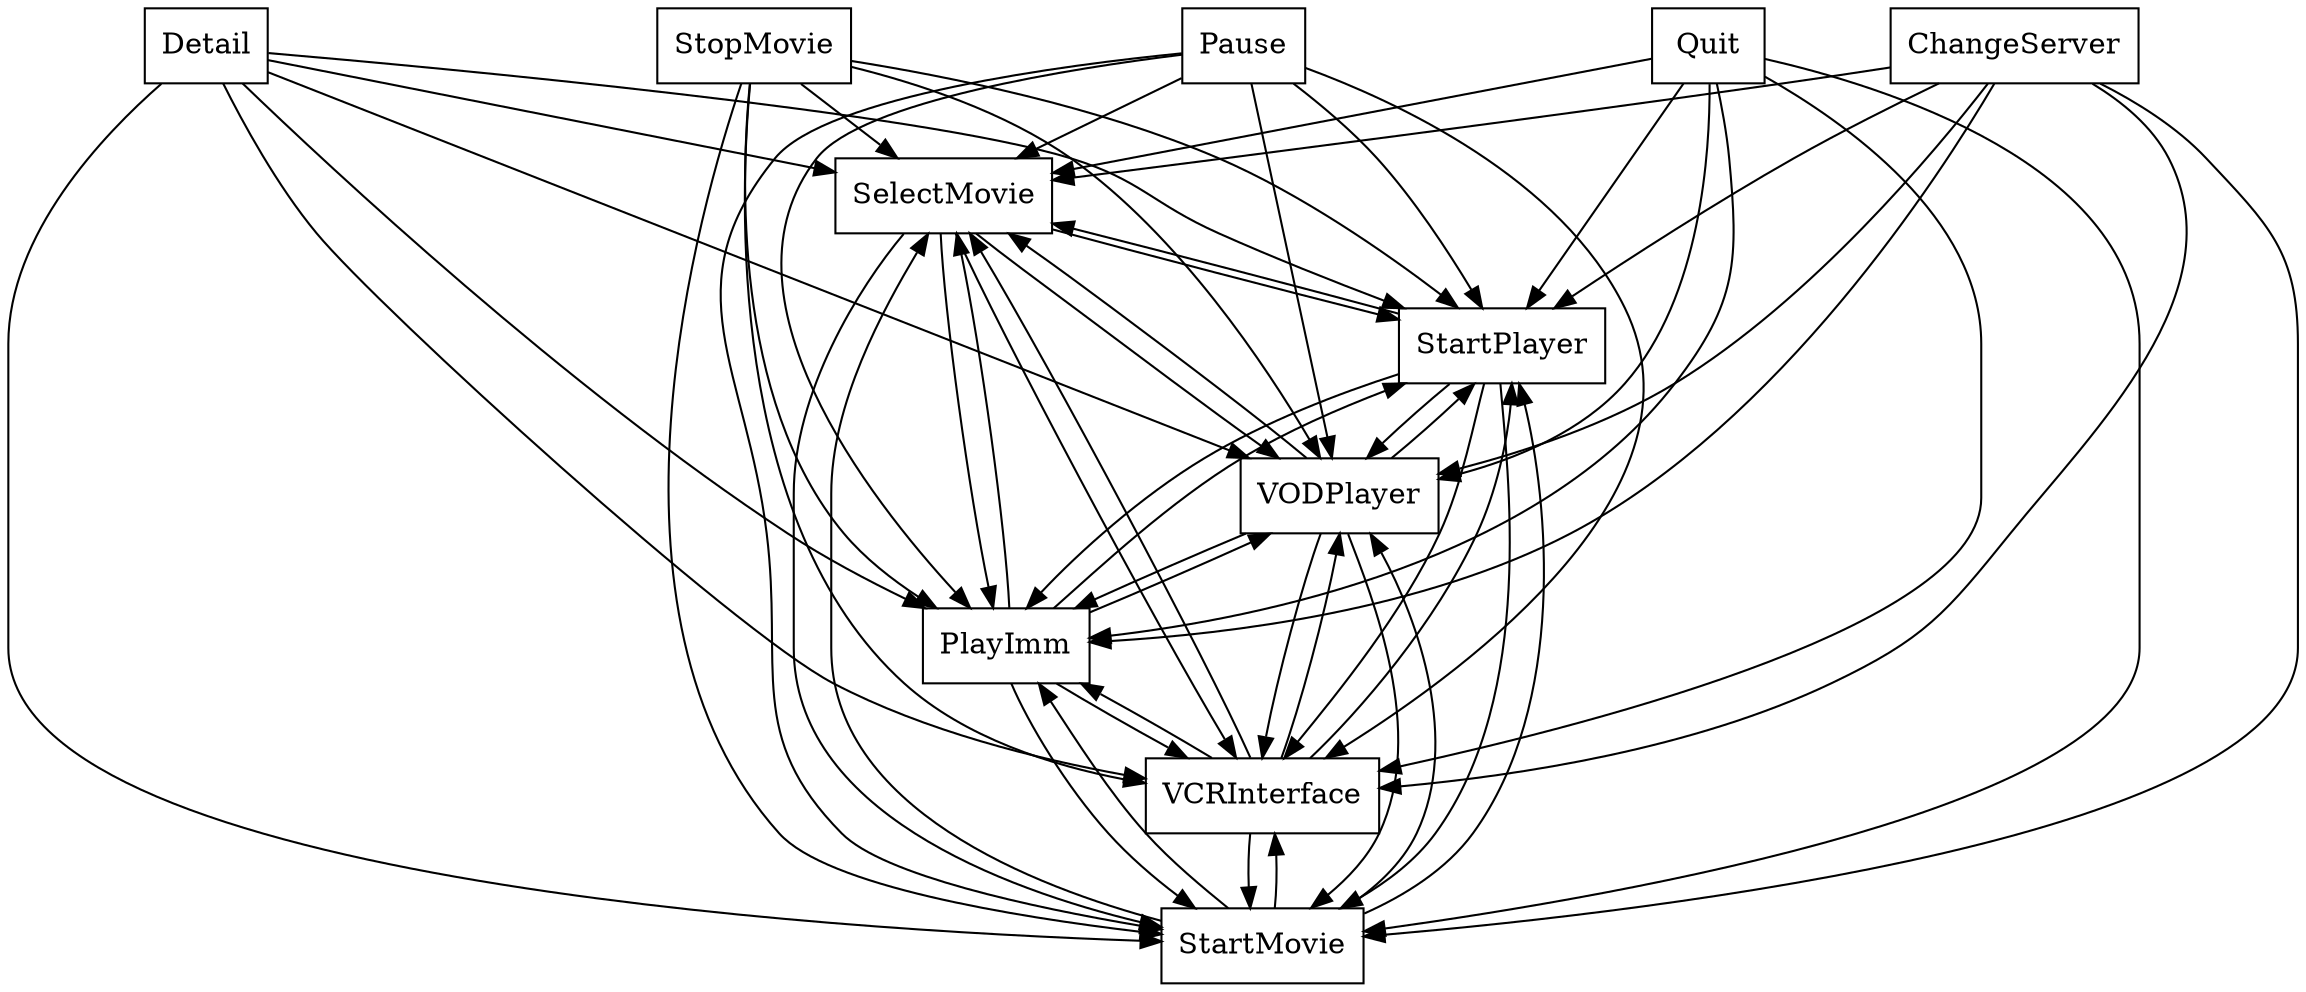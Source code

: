 digraph{
graph [rankdir=TB];
node [shape=box];
edge [arrowhead=normal];
0[label="Detail",]
1[label="SelectMovie",]
2[label="StopMovie",]
3[label="StartPlayer",]
4[label="Pause",]
5[label="ChangeServer",]
6[label="Quit",]
7[label="StartMovie",]
8[label="VCRInterface",]
9[label="PlayImm",]
10[label="VODPlayer",]
0->1[label="",]
0->3[label="",]
0->7[label="",]
0->8[label="",]
0->9[label="",]
0->10[label="",]
1->3[label="",]
1->7[label="",]
1->8[label="",]
1->9[label="",]
1->10[label="",]
2->1[label="",]
2->3[label="",]
2->7[label="",]
2->8[label="",]
2->9[label="",]
2->10[label="",]
3->1[label="",]
3->7[label="",]
3->8[label="",]
3->9[label="",]
3->10[label="",]
4->1[label="",]
4->3[label="",]
4->7[label="",]
4->8[label="",]
4->9[label="",]
4->10[label="",]
5->1[label="",]
5->3[label="",]
5->7[label="",]
5->8[label="",]
5->9[label="",]
5->10[label="",]
6->1[label="",]
6->3[label="",]
6->7[label="",]
6->8[label="",]
6->9[label="",]
6->10[label="",]
7->1[label="",]
7->3[label="",]
7->8[label="",]
7->9[label="",]
7->10[label="",]
8->1[label="",]
8->3[label="",]
8->7[label="",]
8->9[label="",]
8->10[label="",]
9->1[label="",]
9->3[label="",]
9->7[label="",]
9->8[label="",]
9->10[label="",]
10->1[label="",]
10->3[label="",]
10->7[label="",]
10->8[label="",]
10->9[label="",]
}
